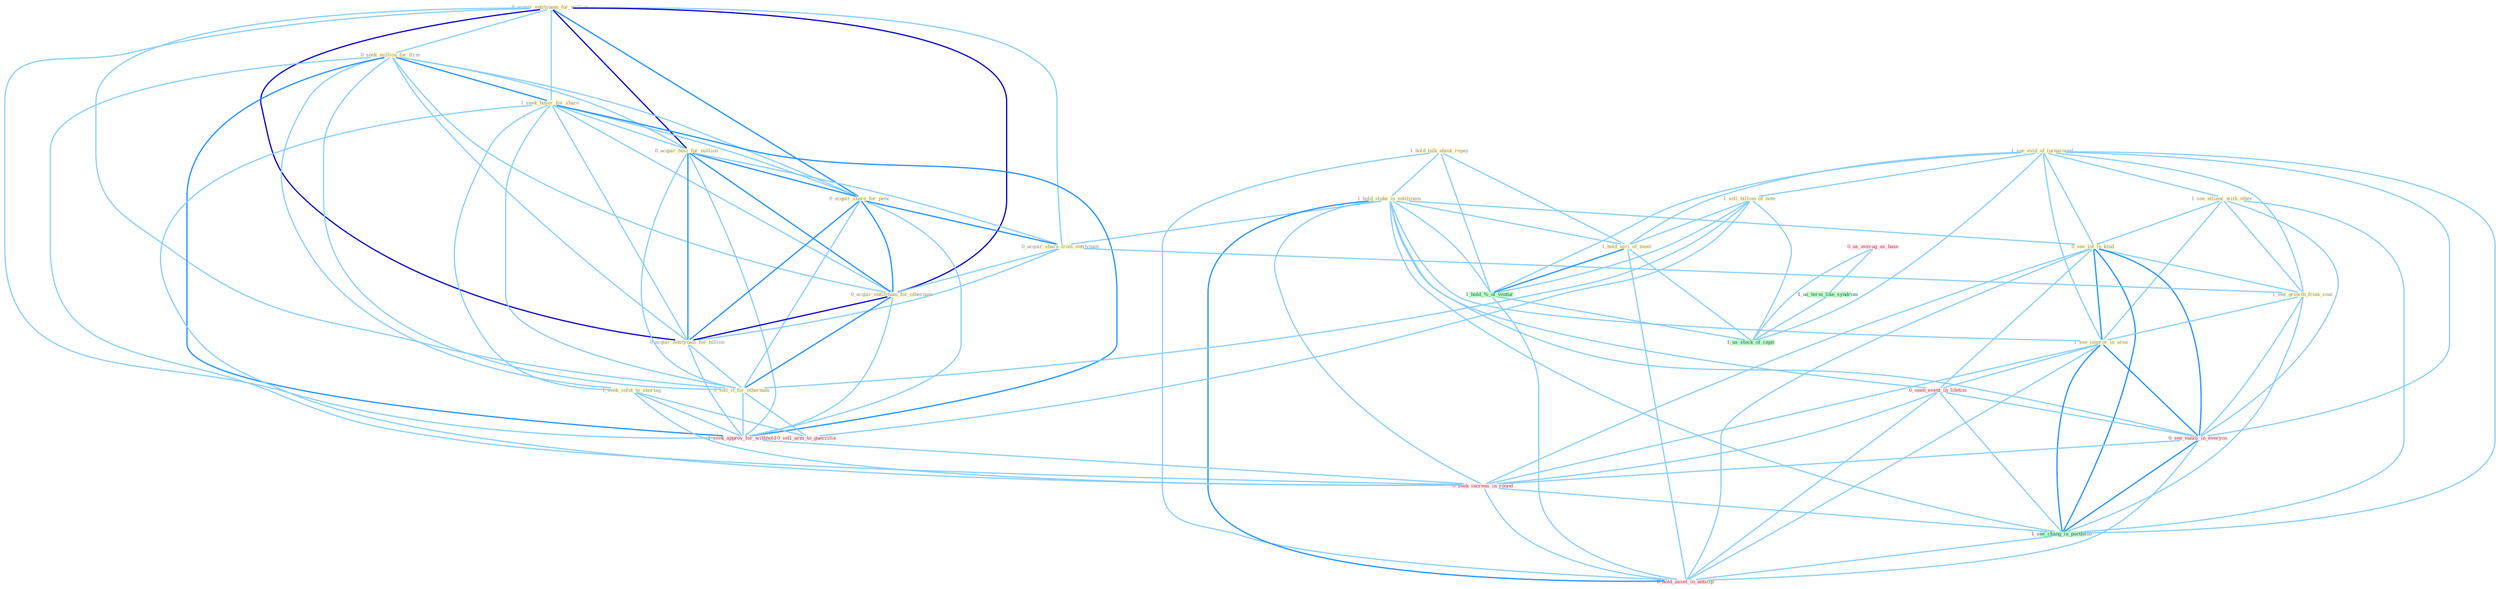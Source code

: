 Graph G{ 
    node
    [shape=polygon,style=filled,width=.5,height=.06,color="#BDFCC9",fixedsize=true,fontsize=4,
    fontcolor="#2f4f4f"];
    {node
    [color="#ffffe0", fontcolor="#8b7d6b"] "0_acquir_entitynam_for_million " "1_hold_talk_about_repay " "0_seek_million_for_firm " "1_hold_stake_in_entitynam " "1_see_evid_of_turnaround " "1_see_allianc_with_other " "1_seek_buyer_for_share " "1_seek_solut_to_shortag " "0_see_lot_in_kind " "0_acquir_busi_for_million " "0_acquir_share_for_penc " "0_acquir_share_from_entitynam " "0_acquir_entitynam_for_othernum " "1_see_growth_from_coat " "1_sell_billion_of_note " "0_acquir_entitynam_for_billion " "0_sell_it_for_othernum " "1_hold_seri_of_meet " "1_see_improv_in_area "}
{node [color="#fff0f5", fontcolor="#b22222"] "0_seen_event_in_lifetim " "0_us_averag_as_base " "1_seek_approv_for_withhold " "0_see_vaniti_in_everyon " "0_sell_arm_to_guerrilla " "0_seek_increas_in_round " "0_hold_asset_in_anticip "}
edge [color="#B0E2FF"];

	"0_acquir_entitynam_for_million " -- "0_seek_million_for_firm " [w="1", color="#87cefa" ];
	"0_acquir_entitynam_for_million " -- "1_seek_buyer_for_share " [w="1", color="#87cefa" ];
	"0_acquir_entitynam_for_million " -- "0_acquir_busi_for_million " [w="3", color="#0000cd" , len=0.6];
	"0_acquir_entitynam_for_million " -- "0_acquir_share_for_penc " [w="2", color="#1e90ff" , len=0.8];
	"0_acquir_entitynam_for_million " -- "0_acquir_share_from_entitynam " [w="1", color="#87cefa" ];
	"0_acquir_entitynam_for_million " -- "0_acquir_entitynam_for_othernum " [w="3", color="#0000cd" , len=0.6];
	"0_acquir_entitynam_for_million " -- "0_acquir_entitynam_for_billion " [w="3", color="#0000cd" , len=0.6];
	"0_acquir_entitynam_for_million " -- "0_sell_it_for_othernum " [w="1", color="#87cefa" ];
	"0_acquir_entitynam_for_million " -- "1_seek_approv_for_withhold " [w="1", color="#87cefa" ];
	"1_hold_talk_about_repay " -- "1_hold_stake_in_entitynam " [w="1", color="#87cefa" ];
	"1_hold_talk_about_repay " -- "1_hold_seri_of_meet " [w="1", color="#87cefa" ];
	"1_hold_talk_about_repay " -- "1_hold_%_of_ventur " [w="1", color="#87cefa" ];
	"1_hold_talk_about_repay " -- "0_hold_asset_in_anticip " [w="1", color="#87cefa" ];
	"0_seek_million_for_firm " -- "1_seek_buyer_for_share " [w="2", color="#1e90ff" , len=0.8];
	"0_seek_million_for_firm " -- "1_seek_solut_to_shortag " [w="1", color="#87cefa" ];
	"0_seek_million_for_firm " -- "0_acquir_busi_for_million " [w="1", color="#87cefa" ];
	"0_seek_million_for_firm " -- "0_acquir_share_for_penc " [w="1", color="#87cefa" ];
	"0_seek_million_for_firm " -- "0_acquir_entitynam_for_othernum " [w="1", color="#87cefa" ];
	"0_seek_million_for_firm " -- "0_acquir_entitynam_for_billion " [w="1", color="#87cefa" ];
	"0_seek_million_for_firm " -- "0_sell_it_for_othernum " [w="1", color="#87cefa" ];
	"0_seek_million_for_firm " -- "1_seek_approv_for_withhold " [w="2", color="#1e90ff" , len=0.8];
	"0_seek_million_for_firm " -- "0_seek_increas_in_round " [w="1", color="#87cefa" ];
	"1_hold_stake_in_entitynam " -- "0_see_lot_in_kind " [w="1", color="#87cefa" ];
	"1_hold_stake_in_entitynam " -- "0_acquir_share_from_entitynam " [w="1", color="#87cefa" ];
	"1_hold_stake_in_entitynam " -- "1_hold_seri_of_meet " [w="1", color="#87cefa" ];
	"1_hold_stake_in_entitynam " -- "1_see_improv_in_area " [w="1", color="#87cefa" ];
	"1_hold_stake_in_entitynam " -- "0_seen_event_in_lifetim " [w="1", color="#87cefa" ];
	"1_hold_stake_in_entitynam " -- "1_hold_%_of_ventur " [w="1", color="#87cefa" ];
	"1_hold_stake_in_entitynam " -- "0_see_vaniti_in_everyon " [w="1", color="#87cefa" ];
	"1_hold_stake_in_entitynam " -- "0_seek_increas_in_round " [w="1", color="#87cefa" ];
	"1_hold_stake_in_entitynam " -- "1_see_chang_in_portfolio " [w="1", color="#87cefa" ];
	"1_hold_stake_in_entitynam " -- "0_hold_asset_in_anticip " [w="2", color="#1e90ff" , len=0.8];
	"1_see_evid_of_turnaround " -- "1_see_allianc_with_other " [w="1", color="#87cefa" ];
	"1_see_evid_of_turnaround " -- "0_see_lot_in_kind " [w="1", color="#87cefa" ];
	"1_see_evid_of_turnaround " -- "1_see_growth_from_coat " [w="1", color="#87cefa" ];
	"1_see_evid_of_turnaround " -- "1_sell_billion_of_note " [w="1", color="#87cefa" ];
	"1_see_evid_of_turnaround " -- "1_hold_seri_of_meet " [w="1", color="#87cefa" ];
	"1_see_evid_of_turnaround " -- "1_see_improv_in_area " [w="1", color="#87cefa" ];
	"1_see_evid_of_turnaround " -- "1_hold_%_of_ventur " [w="1", color="#87cefa" ];
	"1_see_evid_of_turnaround " -- "0_see_vaniti_in_everyon " [w="1", color="#87cefa" ];
	"1_see_evid_of_turnaround " -- "1_us_stock_of_capit " [w="1", color="#87cefa" ];
	"1_see_evid_of_turnaround " -- "1_see_chang_in_portfolio " [w="1", color="#87cefa" ];
	"1_see_allianc_with_other " -- "0_see_lot_in_kind " [w="1", color="#87cefa" ];
	"1_see_allianc_with_other " -- "1_see_growth_from_coat " [w="1", color="#87cefa" ];
	"1_see_allianc_with_other " -- "1_see_improv_in_area " [w="1", color="#87cefa" ];
	"1_see_allianc_with_other " -- "0_see_vaniti_in_everyon " [w="1", color="#87cefa" ];
	"1_see_allianc_with_other " -- "1_see_chang_in_portfolio " [w="1", color="#87cefa" ];
	"1_seek_buyer_for_share " -- "1_seek_solut_to_shortag " [w="1", color="#87cefa" ];
	"1_seek_buyer_for_share " -- "0_acquir_busi_for_million " [w="1", color="#87cefa" ];
	"1_seek_buyer_for_share " -- "0_acquir_share_for_penc " [w="1", color="#87cefa" ];
	"1_seek_buyer_for_share " -- "0_acquir_entitynam_for_othernum " [w="1", color="#87cefa" ];
	"1_seek_buyer_for_share " -- "0_acquir_entitynam_for_billion " [w="1", color="#87cefa" ];
	"1_seek_buyer_for_share " -- "0_sell_it_for_othernum " [w="1", color="#87cefa" ];
	"1_seek_buyer_for_share " -- "1_seek_approv_for_withhold " [w="2", color="#1e90ff" , len=0.8];
	"1_seek_buyer_for_share " -- "0_seek_increas_in_round " [w="1", color="#87cefa" ];
	"1_seek_solut_to_shortag " -- "1_seek_approv_for_withhold " [w="1", color="#87cefa" ];
	"1_seek_solut_to_shortag " -- "0_sell_arm_to_guerrilla " [w="1", color="#87cefa" ];
	"1_seek_solut_to_shortag " -- "0_seek_increas_in_round " [w="1", color="#87cefa" ];
	"0_see_lot_in_kind " -- "1_see_growth_from_coat " [w="1", color="#87cefa" ];
	"0_see_lot_in_kind " -- "1_see_improv_in_area " [w="2", color="#1e90ff" , len=0.8];
	"0_see_lot_in_kind " -- "0_seen_event_in_lifetim " [w="1", color="#87cefa" ];
	"0_see_lot_in_kind " -- "0_see_vaniti_in_everyon " [w="2", color="#1e90ff" , len=0.8];
	"0_see_lot_in_kind " -- "0_seek_increas_in_round " [w="1", color="#87cefa" ];
	"0_see_lot_in_kind " -- "1_see_chang_in_portfolio " [w="2", color="#1e90ff" , len=0.8];
	"0_see_lot_in_kind " -- "0_hold_asset_in_anticip " [w="1", color="#87cefa" ];
	"0_acquir_busi_for_million " -- "0_acquir_share_for_penc " [w="2", color="#1e90ff" , len=0.8];
	"0_acquir_busi_for_million " -- "0_acquir_share_from_entitynam " [w="1", color="#87cefa" ];
	"0_acquir_busi_for_million " -- "0_acquir_entitynam_for_othernum " [w="2", color="#1e90ff" , len=0.8];
	"0_acquir_busi_for_million " -- "0_acquir_entitynam_for_billion " [w="2", color="#1e90ff" , len=0.8];
	"0_acquir_busi_for_million " -- "0_sell_it_for_othernum " [w="1", color="#87cefa" ];
	"0_acquir_busi_for_million " -- "1_seek_approv_for_withhold " [w="1", color="#87cefa" ];
	"0_acquir_share_for_penc " -- "0_acquir_share_from_entitynam " [w="2", color="#1e90ff" , len=0.8];
	"0_acquir_share_for_penc " -- "0_acquir_entitynam_for_othernum " [w="2", color="#1e90ff" , len=0.8];
	"0_acquir_share_for_penc " -- "0_acquir_entitynam_for_billion " [w="2", color="#1e90ff" , len=0.8];
	"0_acquir_share_for_penc " -- "0_sell_it_for_othernum " [w="1", color="#87cefa" ];
	"0_acquir_share_for_penc " -- "1_seek_approv_for_withhold " [w="1", color="#87cefa" ];
	"0_acquir_share_from_entitynam " -- "0_acquir_entitynam_for_othernum " [w="1", color="#87cefa" ];
	"0_acquir_share_from_entitynam " -- "1_see_growth_from_coat " [w="1", color="#87cefa" ];
	"0_acquir_share_from_entitynam " -- "0_acquir_entitynam_for_billion " [w="1", color="#87cefa" ];
	"0_acquir_entitynam_for_othernum " -- "0_acquir_entitynam_for_billion " [w="3", color="#0000cd" , len=0.6];
	"0_acquir_entitynam_for_othernum " -- "0_sell_it_for_othernum " [w="2", color="#1e90ff" , len=0.8];
	"0_acquir_entitynam_for_othernum " -- "1_seek_approv_for_withhold " [w="1", color="#87cefa" ];
	"1_see_growth_from_coat " -- "1_see_improv_in_area " [w="1", color="#87cefa" ];
	"1_see_growth_from_coat " -- "0_see_vaniti_in_everyon " [w="1", color="#87cefa" ];
	"1_see_growth_from_coat " -- "1_see_chang_in_portfolio " [w="1", color="#87cefa" ];
	"1_sell_billion_of_note " -- "0_sell_it_for_othernum " [w="1", color="#87cefa" ];
	"1_sell_billion_of_note " -- "1_hold_seri_of_meet " [w="1", color="#87cefa" ];
	"1_sell_billion_of_note " -- "1_hold_%_of_ventur " [w="1", color="#87cefa" ];
	"1_sell_billion_of_note " -- "0_sell_arm_to_guerrilla " [w="1", color="#87cefa" ];
	"1_sell_billion_of_note " -- "1_us_stock_of_capit " [w="1", color="#87cefa" ];
	"0_acquir_entitynam_for_billion " -- "0_sell_it_for_othernum " [w="1", color="#87cefa" ];
	"0_acquir_entitynam_for_billion " -- "1_seek_approv_for_withhold " [w="1", color="#87cefa" ];
	"0_sell_it_for_othernum " -- "1_seek_approv_for_withhold " [w="1", color="#87cefa" ];
	"0_sell_it_for_othernum " -- "0_sell_arm_to_guerrilla " [w="1", color="#87cefa" ];
	"1_hold_seri_of_meet " -- "1_hold_%_of_ventur " [w="2", color="#1e90ff" , len=0.8];
	"1_hold_seri_of_meet " -- "1_us_stock_of_capit " [w="1", color="#87cefa" ];
	"1_hold_seri_of_meet " -- "0_hold_asset_in_anticip " [w="1", color="#87cefa" ];
	"1_see_improv_in_area " -- "0_seen_event_in_lifetim " [w="1", color="#87cefa" ];
	"1_see_improv_in_area " -- "0_see_vaniti_in_everyon " [w="2", color="#1e90ff" , len=0.8];
	"1_see_improv_in_area " -- "0_seek_increas_in_round " [w="1", color="#87cefa" ];
	"1_see_improv_in_area " -- "1_see_chang_in_portfolio " [w="2", color="#1e90ff" , len=0.8];
	"1_see_improv_in_area " -- "0_hold_asset_in_anticip " [w="1", color="#87cefa" ];
	"0_seen_event_in_lifetim " -- "0_see_vaniti_in_everyon " [w="1", color="#87cefa" ];
	"0_seen_event_in_lifetim " -- "0_seek_increas_in_round " [w="1", color="#87cefa" ];
	"0_seen_event_in_lifetim " -- "1_see_chang_in_portfolio " [w="1", color="#87cefa" ];
	"0_seen_event_in_lifetim " -- "0_hold_asset_in_anticip " [w="1", color="#87cefa" ];
	"0_us_averag_as_base " -- "1_us_term_like_syndrom " [w="1", color="#87cefa" ];
	"0_us_averag_as_base " -- "1_us_stock_of_capit " [w="1", color="#87cefa" ];
	"1_us_term_like_syndrom " -- "1_us_stock_of_capit " [w="1", color="#87cefa" ];
	"1_seek_approv_for_withhold " -- "0_seek_increas_in_round " [w="1", color="#87cefa" ];
	"1_hold_%_of_ventur " -- "1_us_stock_of_capit " [w="1", color="#87cefa" ];
	"1_hold_%_of_ventur " -- "0_hold_asset_in_anticip " [w="1", color="#87cefa" ];
	"0_see_vaniti_in_everyon " -- "0_seek_increas_in_round " [w="1", color="#87cefa" ];
	"0_see_vaniti_in_everyon " -- "1_see_chang_in_portfolio " [w="2", color="#1e90ff" , len=0.8];
	"0_see_vaniti_in_everyon " -- "0_hold_asset_in_anticip " [w="1", color="#87cefa" ];
	"0_seek_increas_in_round " -- "1_see_chang_in_portfolio " [w="1", color="#87cefa" ];
	"0_seek_increas_in_round " -- "0_hold_asset_in_anticip " [w="1", color="#87cefa" ];
	"1_see_chang_in_portfolio " -- "0_hold_asset_in_anticip " [w="1", color="#87cefa" ];
}